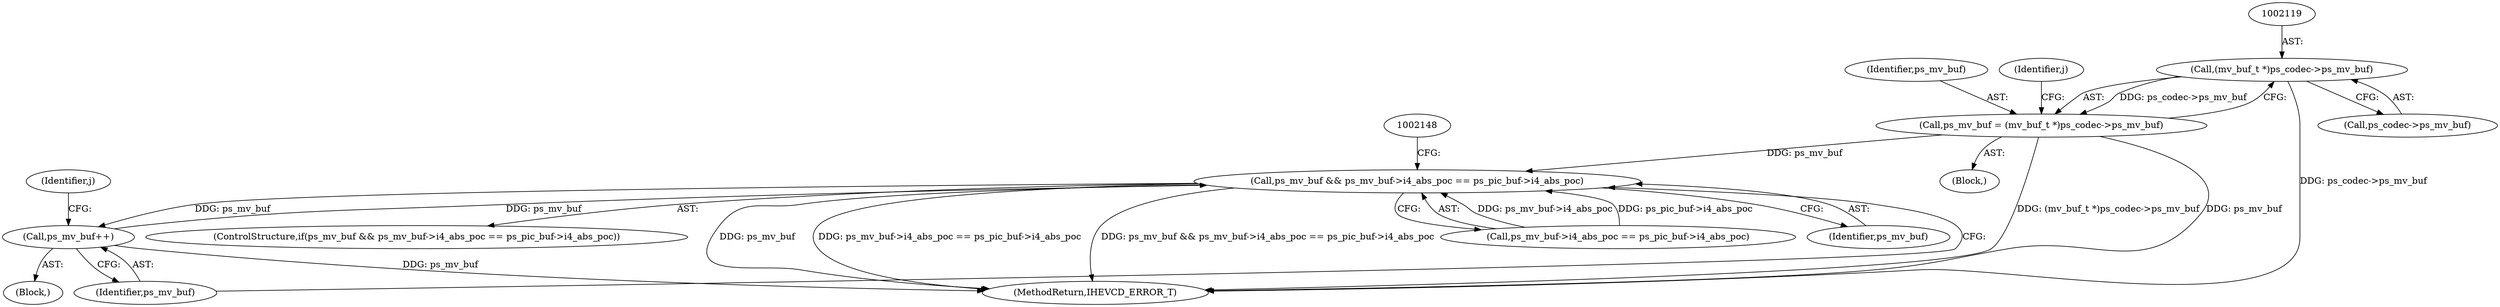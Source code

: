 digraph "0_Android_7c9be319a279654e55a6d757265f88c61a16a4d5@pointer" {
"1002118" [label="(Call,(mv_buf_t *)ps_codec->ps_mv_buf)"];
"1002116" [label="(Call,ps_mv_buf = (mv_buf_t *)ps_codec->ps_mv_buf)"];
"1002136" [label="(Call,ps_mv_buf && ps_mv_buf->i4_abs_poc == ps_pic_buf->i4_abs_poc)"];
"1002155" [label="(Call,ps_mv_buf++)"];
"1002116" [label="(Call,ps_mv_buf = (mv_buf_t *)ps_codec->ps_mv_buf)"];
"1002135" [label="(ControlStructure,if(ps_mv_buf && ps_mv_buf->i4_abs_poc == ps_pic_buf->i4_abs_poc))"];
"1002117" [label="(Identifier,ps_mv_buf)"];
"1002156" [label="(Identifier,ps_mv_buf)"];
"1002133" [label="(Identifier,j)"];
"1002136" [label="(Call,ps_mv_buf && ps_mv_buf->i4_abs_poc == ps_pic_buf->i4_abs_poc)"];
"1002134" [label="(Block,)"];
"1002090" [label="(Block,)"];
"1002661" [label="(MethodReturn,IHEVCD_ERROR_T)"];
"1002120" [label="(Call,ps_codec->ps_mv_buf)"];
"1002155" [label="(Call,ps_mv_buf++)"];
"1002138" [label="(Call,ps_mv_buf->i4_abs_poc == ps_pic_buf->i4_abs_poc)"];
"1002125" [label="(Identifier,j)"];
"1002137" [label="(Identifier,ps_mv_buf)"];
"1002118" [label="(Call,(mv_buf_t *)ps_codec->ps_mv_buf)"];
"1002118" -> "1002116"  [label="AST: "];
"1002118" -> "1002120"  [label="CFG: "];
"1002119" -> "1002118"  [label="AST: "];
"1002120" -> "1002118"  [label="AST: "];
"1002116" -> "1002118"  [label="CFG: "];
"1002118" -> "1002661"  [label="DDG: ps_codec->ps_mv_buf"];
"1002118" -> "1002116"  [label="DDG: ps_codec->ps_mv_buf"];
"1002116" -> "1002090"  [label="AST: "];
"1002117" -> "1002116"  [label="AST: "];
"1002125" -> "1002116"  [label="CFG: "];
"1002116" -> "1002661"  [label="DDG: (mv_buf_t *)ps_codec->ps_mv_buf"];
"1002116" -> "1002661"  [label="DDG: ps_mv_buf"];
"1002116" -> "1002136"  [label="DDG: ps_mv_buf"];
"1002136" -> "1002135"  [label="AST: "];
"1002136" -> "1002137"  [label="CFG: "];
"1002136" -> "1002138"  [label="CFG: "];
"1002137" -> "1002136"  [label="AST: "];
"1002138" -> "1002136"  [label="AST: "];
"1002148" -> "1002136"  [label="CFG: "];
"1002156" -> "1002136"  [label="CFG: "];
"1002136" -> "1002661"  [label="DDG: ps_mv_buf"];
"1002136" -> "1002661"  [label="DDG: ps_mv_buf->i4_abs_poc == ps_pic_buf->i4_abs_poc"];
"1002136" -> "1002661"  [label="DDG: ps_mv_buf && ps_mv_buf->i4_abs_poc == ps_pic_buf->i4_abs_poc"];
"1002155" -> "1002136"  [label="DDG: ps_mv_buf"];
"1002138" -> "1002136"  [label="DDG: ps_mv_buf->i4_abs_poc"];
"1002138" -> "1002136"  [label="DDG: ps_pic_buf->i4_abs_poc"];
"1002136" -> "1002155"  [label="DDG: ps_mv_buf"];
"1002155" -> "1002134"  [label="AST: "];
"1002155" -> "1002156"  [label="CFG: "];
"1002156" -> "1002155"  [label="AST: "];
"1002133" -> "1002155"  [label="CFG: "];
"1002155" -> "1002661"  [label="DDG: ps_mv_buf"];
}
